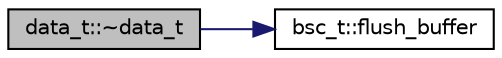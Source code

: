 digraph "data_t::~data_t"
{
 // INTERACTIVE_SVG=YES
 // LATEX_PDF_SIZE
  edge [fontname="Helvetica",fontsize="10",labelfontname="Helvetica",labelfontsize="10"];
  node [fontname="Helvetica",fontsize="10",shape=record];
  rankdir="LR";
  Node1 [label="data_t::~data_t",height=0.2,width=0.4,color="black", fillcolor="grey75", style="filled", fontcolor="black",tooltip=" "];
  Node1 -> Node2 [color="midnightblue",fontsize="10",style="solid",fontname="Helvetica"];
  Node2 [label="bsc_t::flush_buffer",height=0.2,width=0.4,color="black", fillcolor="white", style="filled",URL="$classbsc__t.html#a953a8bb68bdd6acd9c97d4c0eb965319",tooltip="Clears the internal buffer."];
}
